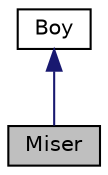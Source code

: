 digraph "Miser"
{
  edge [fontname="Helvetica",fontsize="10",labelfontname="Helvetica",labelfontsize="10"];
  node [fontname="Helvetica",fontsize="10",shape=record];
  Node1 [label="Miser",height=0.2,width=0.4,color="black", fillcolor="grey75", style="filled", fontcolor="black"];
  Node2 -> Node1 [dir="back",color="midnightblue",fontsize="10",style="solid",fontname="Helvetica"];
  Node2 [label="Boy",height=0.2,width=0.4,color="black", fillcolor="white", style="filled",URL="$classBoy.html",tooltip="class contains various attributes of a boy such as name,attractiveness,intelligence,budget etc. "];
}
